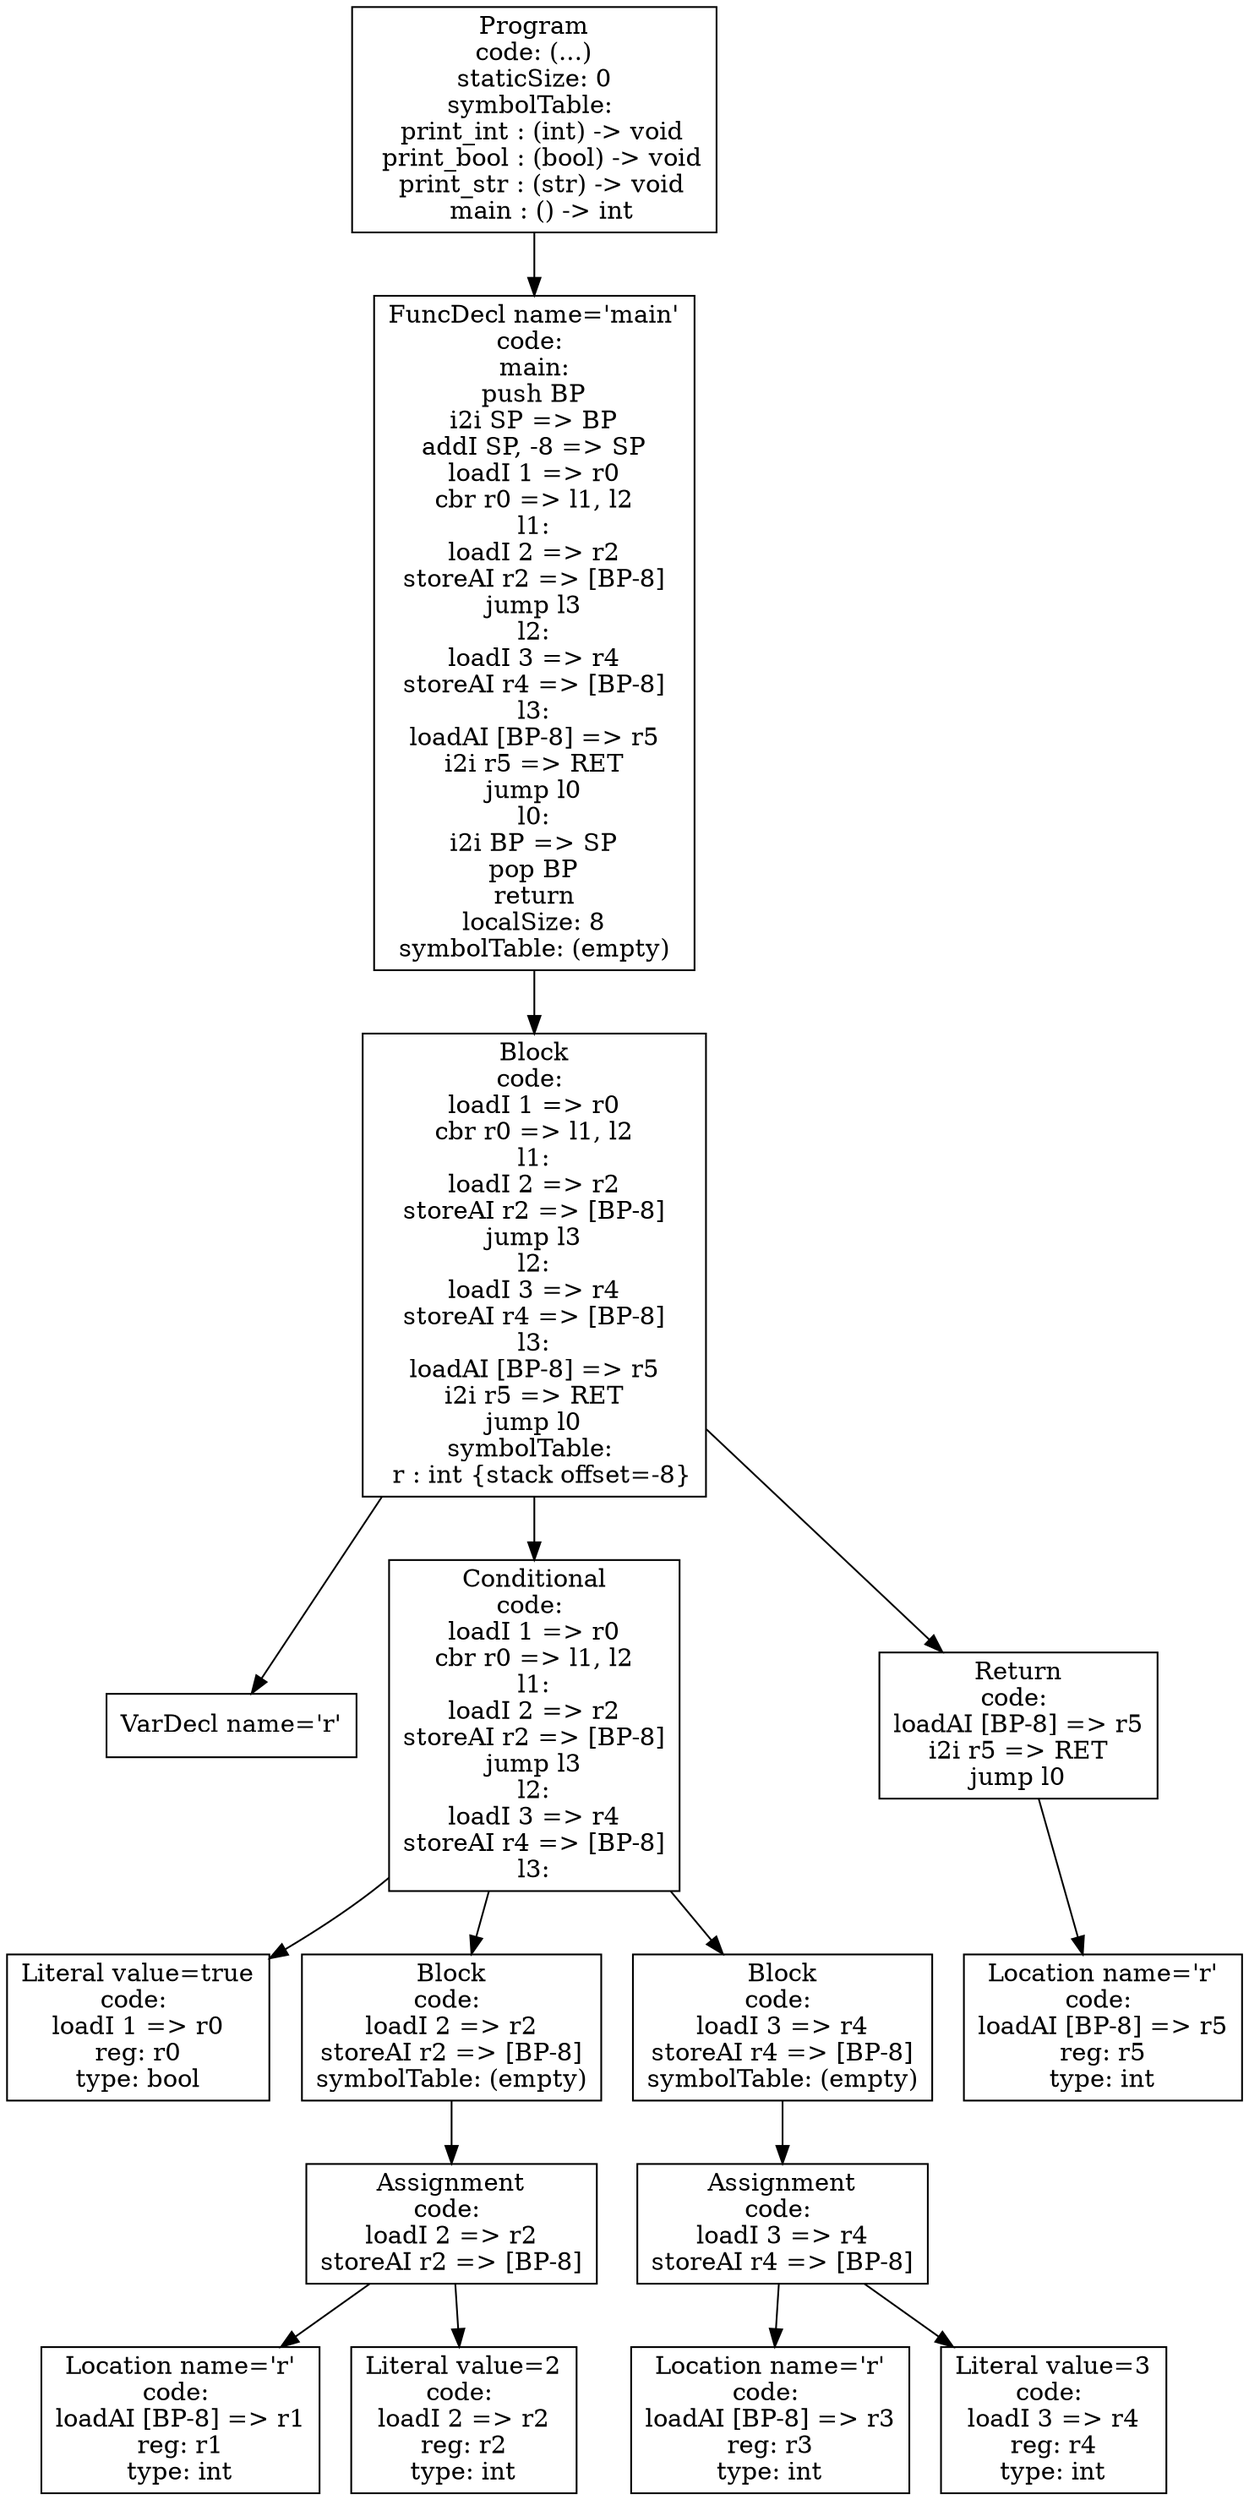 digraph AST {
3 [shape=box, label="VarDecl name='r'"];
5 [shape=box, label="Literal value=true\ncode: \nloadI 1 => r0\nreg: r0\ntype: bool"];
8 [shape=box, label="Location name='r'\ncode: \nloadAI [BP-8] => r1\nreg: r1\ntype: int"];
9 [shape=box, label="Literal value=2\ncode: \nloadI 2 => r2\nreg: r2\ntype: int"];
7 [shape=box, label="Assignment\ncode: \nloadI 2 => r2\nstoreAI r2 => [BP-8]"];
7 -> 8;
7 -> 9;
6 [shape=box, label="Block\ncode: \nloadI 2 => r2\nstoreAI r2 => [BP-8]\nsymbolTable: (empty)"];
6 -> 7;
12 [shape=box, label="Location name='r'\ncode: \nloadAI [BP-8] => r3\nreg: r3\ntype: int"];
13 [shape=box, label="Literal value=3\ncode: \nloadI 3 => r4\nreg: r4\ntype: int"];
11 [shape=box, label="Assignment\ncode: \nloadI 3 => r4\nstoreAI r4 => [BP-8]"];
11 -> 12;
11 -> 13;
10 [shape=box, label="Block\ncode: \nloadI 3 => r4\nstoreAI r4 => [BP-8]\nsymbolTable: (empty)"];
10 -> 11;
4 [shape=box, label="Conditional\ncode: \nloadI 1 => r0\ncbr r0 => l1, l2\nl1:\nloadI 2 => r2\nstoreAI r2 => [BP-8]\njump l3\nl2:\nloadI 3 => r4\nstoreAI r4 => [BP-8]\nl3:"];
4 -> 5;
4 -> 6;
4 -> 10;
15 [shape=box, label="Location name='r'\ncode: \nloadAI [BP-8] => r5\nreg: r5\ntype: int"];
14 [shape=box, label="Return\ncode: \nloadAI [BP-8] => r5\ni2i r5 => RET\njump l0"];
14 -> 15;
2 [shape=box, label="Block\ncode: \nloadI 1 => r0\ncbr r0 => l1, l2\nl1:\nloadI 2 => r2\nstoreAI r2 => [BP-8]\njump l3\nl2:\nloadI 3 => r4\nstoreAI r4 => [BP-8]\nl3:\nloadAI [BP-8] => r5\ni2i r5 => RET\njump l0\nsymbolTable: \n  r : int {stack offset=-8}"];
2 -> 3;
2 -> 4;
2 -> 14;
1 [shape=box, label="FuncDecl name='main'\ncode: \nmain:\npush BP\ni2i SP => BP\naddI SP, -8 => SP\nloadI 1 => r0\ncbr r0 => l1, l2\nl1:\nloadI 2 => r2\nstoreAI r2 => [BP-8]\njump l3\nl2:\nloadI 3 => r4\nstoreAI r4 => [BP-8]\nl3:\nloadAI [BP-8] => r5\ni2i r5 => RET\njump l0\nl0:\ni2i BP => SP\npop BP\nreturn\nlocalSize: 8\nsymbolTable: (empty)"];
1 -> 2;
0 [shape=box, label="Program\ncode: (...)\nstaticSize: 0\nsymbolTable: \n  print_int : (int) -> void\n  print_bool : (bool) -> void\n  print_str : (str) -> void\n  main : () -> int"];
0 -> 1;
}
